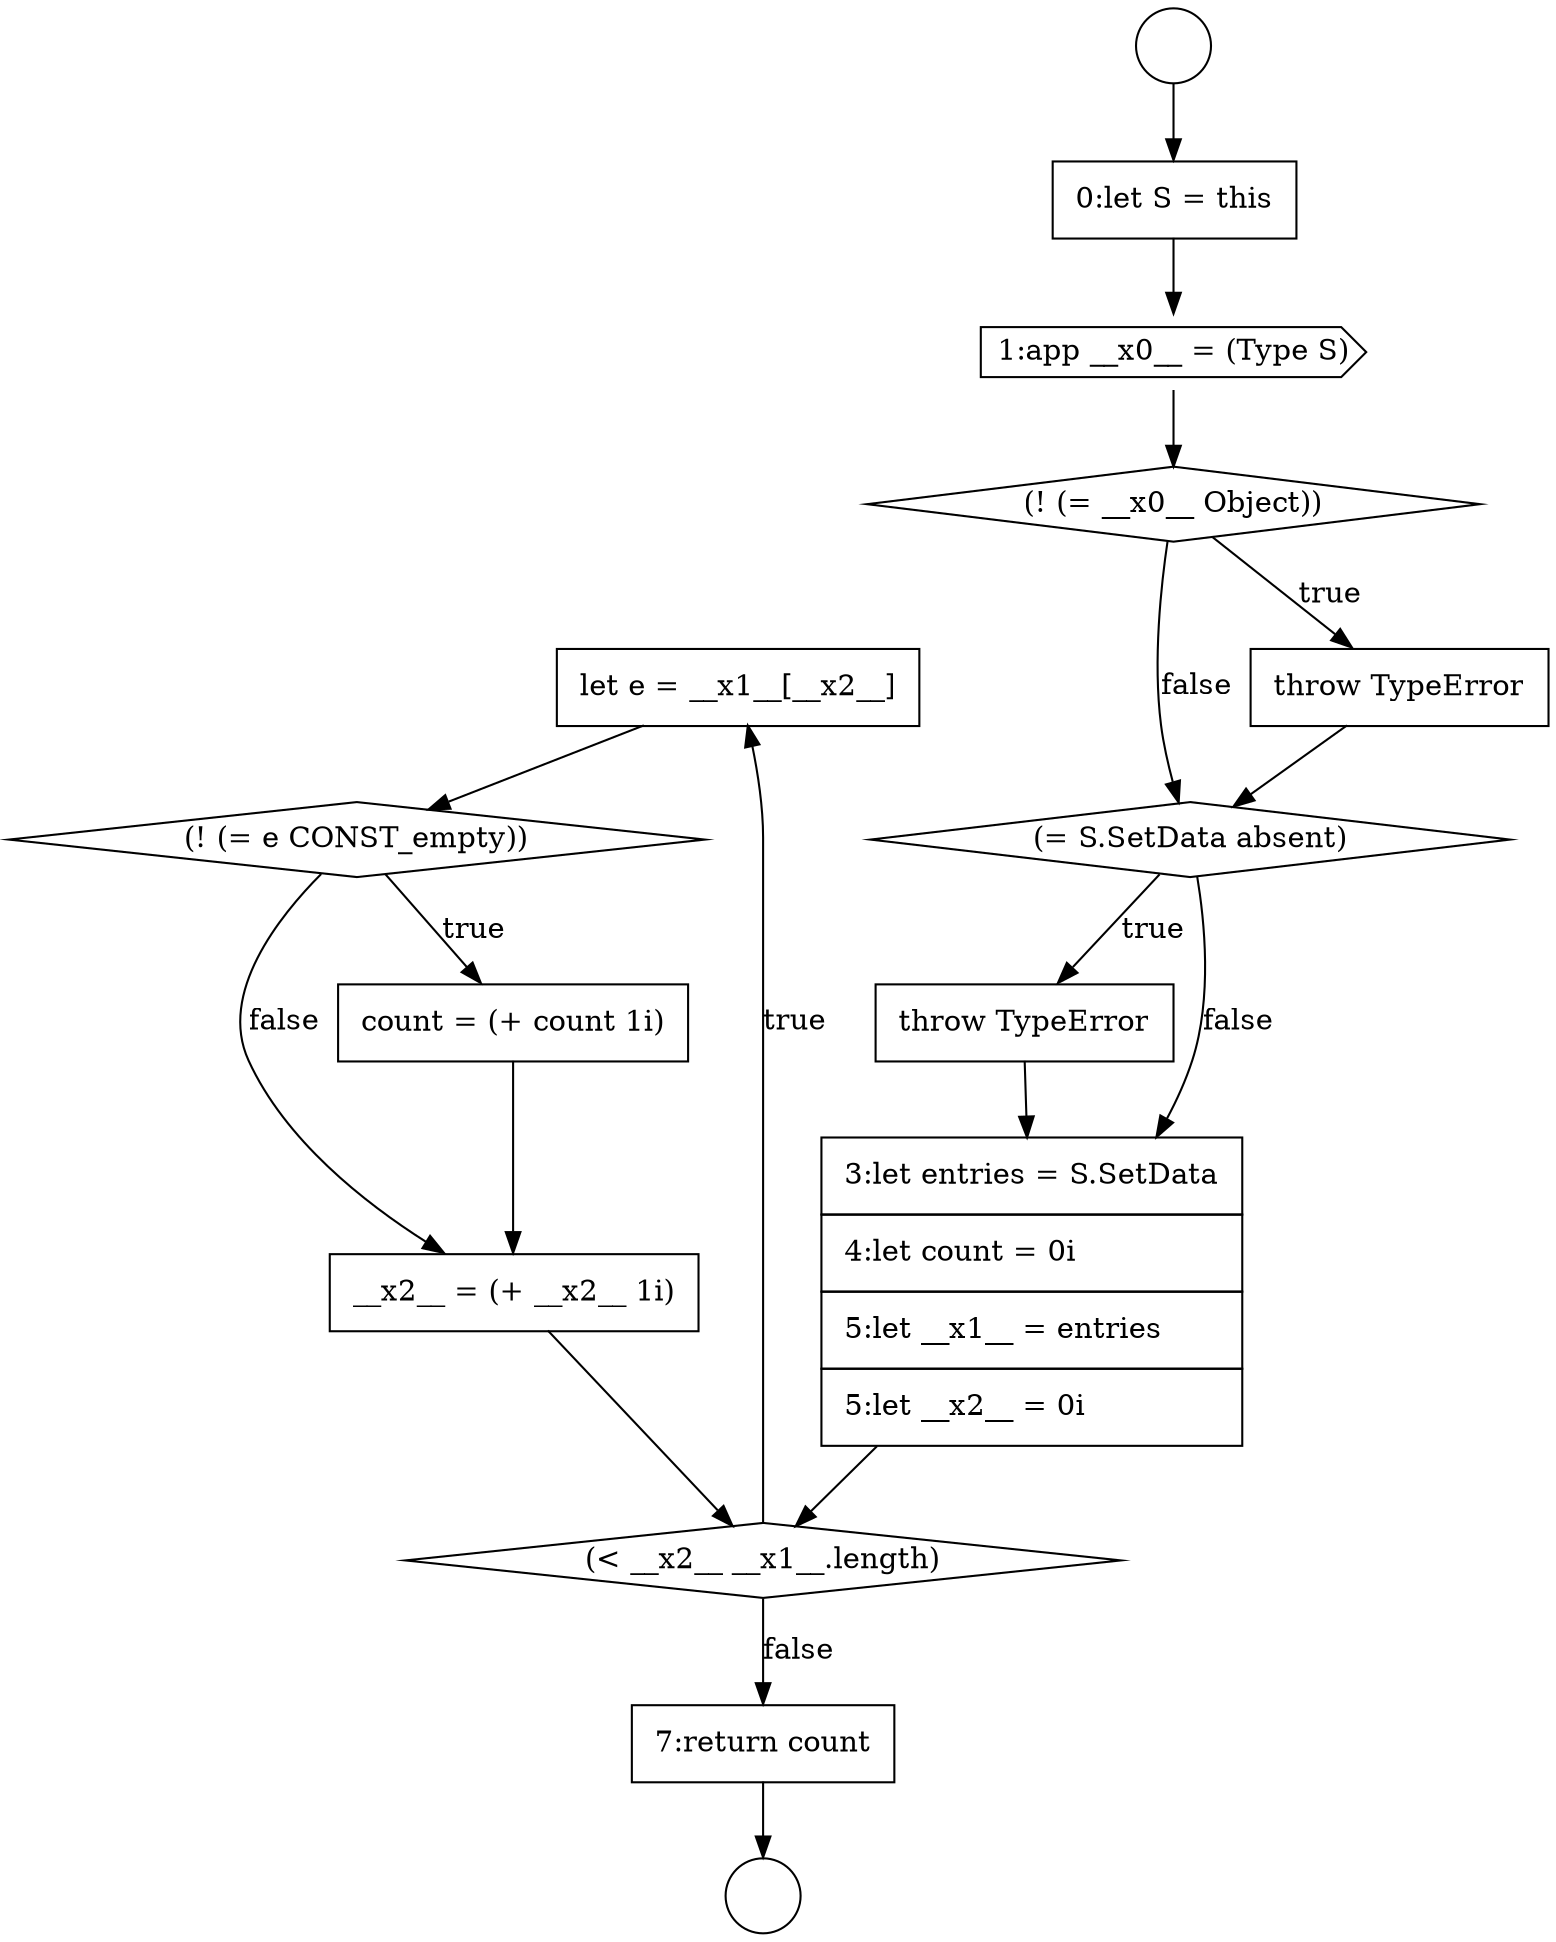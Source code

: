 digraph {
  node15838 [shape=none, margin=0, label=<<font color="black">
    <table border="0" cellborder="1" cellspacing="0" cellpadding="10">
      <tr><td align="left">let e = __x1__[__x2__]</td></tr>
    </table>
  </font>> color="black" fillcolor="white" style=filled]
  node15834 [shape=diamond, label=<<font color="black">(= S.SetData absent)</font>> color="black" fillcolor="white" style=filled]
  node15831 [shape=cds, label=<<font color="black">1:app __x0__ = (Type S)</font>> color="black" fillcolor="white" style=filled]
  node15830 [shape=none, margin=0, label=<<font color="black">
    <table border="0" cellborder="1" cellspacing="0" cellpadding="10">
      <tr><td align="left">0:let S = this</td></tr>
    </table>
  </font>> color="black" fillcolor="white" style=filled]
  node15835 [shape=none, margin=0, label=<<font color="black">
    <table border="0" cellborder="1" cellspacing="0" cellpadding="10">
      <tr><td align="left">throw TypeError</td></tr>
    </table>
  </font>> color="black" fillcolor="white" style=filled]
  node15842 [shape=none, margin=0, label=<<font color="black">
    <table border="0" cellborder="1" cellspacing="0" cellpadding="10">
      <tr><td align="left">7:return count</td></tr>
    </table>
  </font>> color="black" fillcolor="white" style=filled]
  node15829 [shape=circle label=" " color="black" fillcolor="white" style=filled]
  node15836 [shape=none, margin=0, label=<<font color="black">
    <table border="0" cellborder="1" cellspacing="0" cellpadding="10">
      <tr><td align="left">3:let entries = S.SetData</td></tr>
      <tr><td align="left">4:let count = 0i</td></tr>
      <tr><td align="left">5:let __x1__ = entries</td></tr>
      <tr><td align="left">5:let __x2__ = 0i</td></tr>
    </table>
  </font>> color="black" fillcolor="white" style=filled]
  node15832 [shape=diamond, label=<<font color="black">(! (= __x0__ Object))</font>> color="black" fillcolor="white" style=filled]
  node15828 [shape=circle label=" " color="black" fillcolor="white" style=filled]
  node15839 [shape=diamond, label=<<font color="black">(! (= e CONST_empty))</font>> color="black" fillcolor="white" style=filled]
  node15837 [shape=diamond, label=<<font color="black">(&lt; __x2__ __x1__.length)</font>> color="black" fillcolor="white" style=filled]
  node15841 [shape=none, margin=0, label=<<font color="black">
    <table border="0" cellborder="1" cellspacing="0" cellpadding="10">
      <tr><td align="left">__x2__ = (+ __x2__ 1i)</td></tr>
    </table>
  </font>> color="black" fillcolor="white" style=filled]
  node15833 [shape=none, margin=0, label=<<font color="black">
    <table border="0" cellborder="1" cellspacing="0" cellpadding="10">
      <tr><td align="left">throw TypeError</td></tr>
    </table>
  </font>> color="black" fillcolor="white" style=filled]
  node15840 [shape=none, margin=0, label=<<font color="black">
    <table border="0" cellborder="1" cellspacing="0" cellpadding="10">
      <tr><td align="left">count = (+ count 1i)</td></tr>
    </table>
  </font>> color="black" fillcolor="white" style=filled]
  node15835 -> node15836 [ color="black"]
  node15831 -> node15832 [ color="black"]
  node15830 -> node15831 [ color="black"]
  node15836 -> node15837 [ color="black"]
  node15832 -> node15833 [label=<<font color="black">true</font>> color="black"]
  node15832 -> node15834 [label=<<font color="black">false</font>> color="black"]
  node15828 -> node15830 [ color="black"]
  node15833 -> node15834 [ color="black"]
  node15834 -> node15835 [label=<<font color="black">true</font>> color="black"]
  node15834 -> node15836 [label=<<font color="black">false</font>> color="black"]
  node15840 -> node15841 [ color="black"]
  node15842 -> node15829 [ color="black"]
  node15838 -> node15839 [ color="black"]
  node15839 -> node15840 [label=<<font color="black">true</font>> color="black"]
  node15839 -> node15841 [label=<<font color="black">false</font>> color="black"]
  node15837 -> node15838 [label=<<font color="black">true</font>> color="black"]
  node15837 -> node15842 [label=<<font color="black">false</font>> color="black"]
  node15841 -> node15837 [ color="black"]
}
